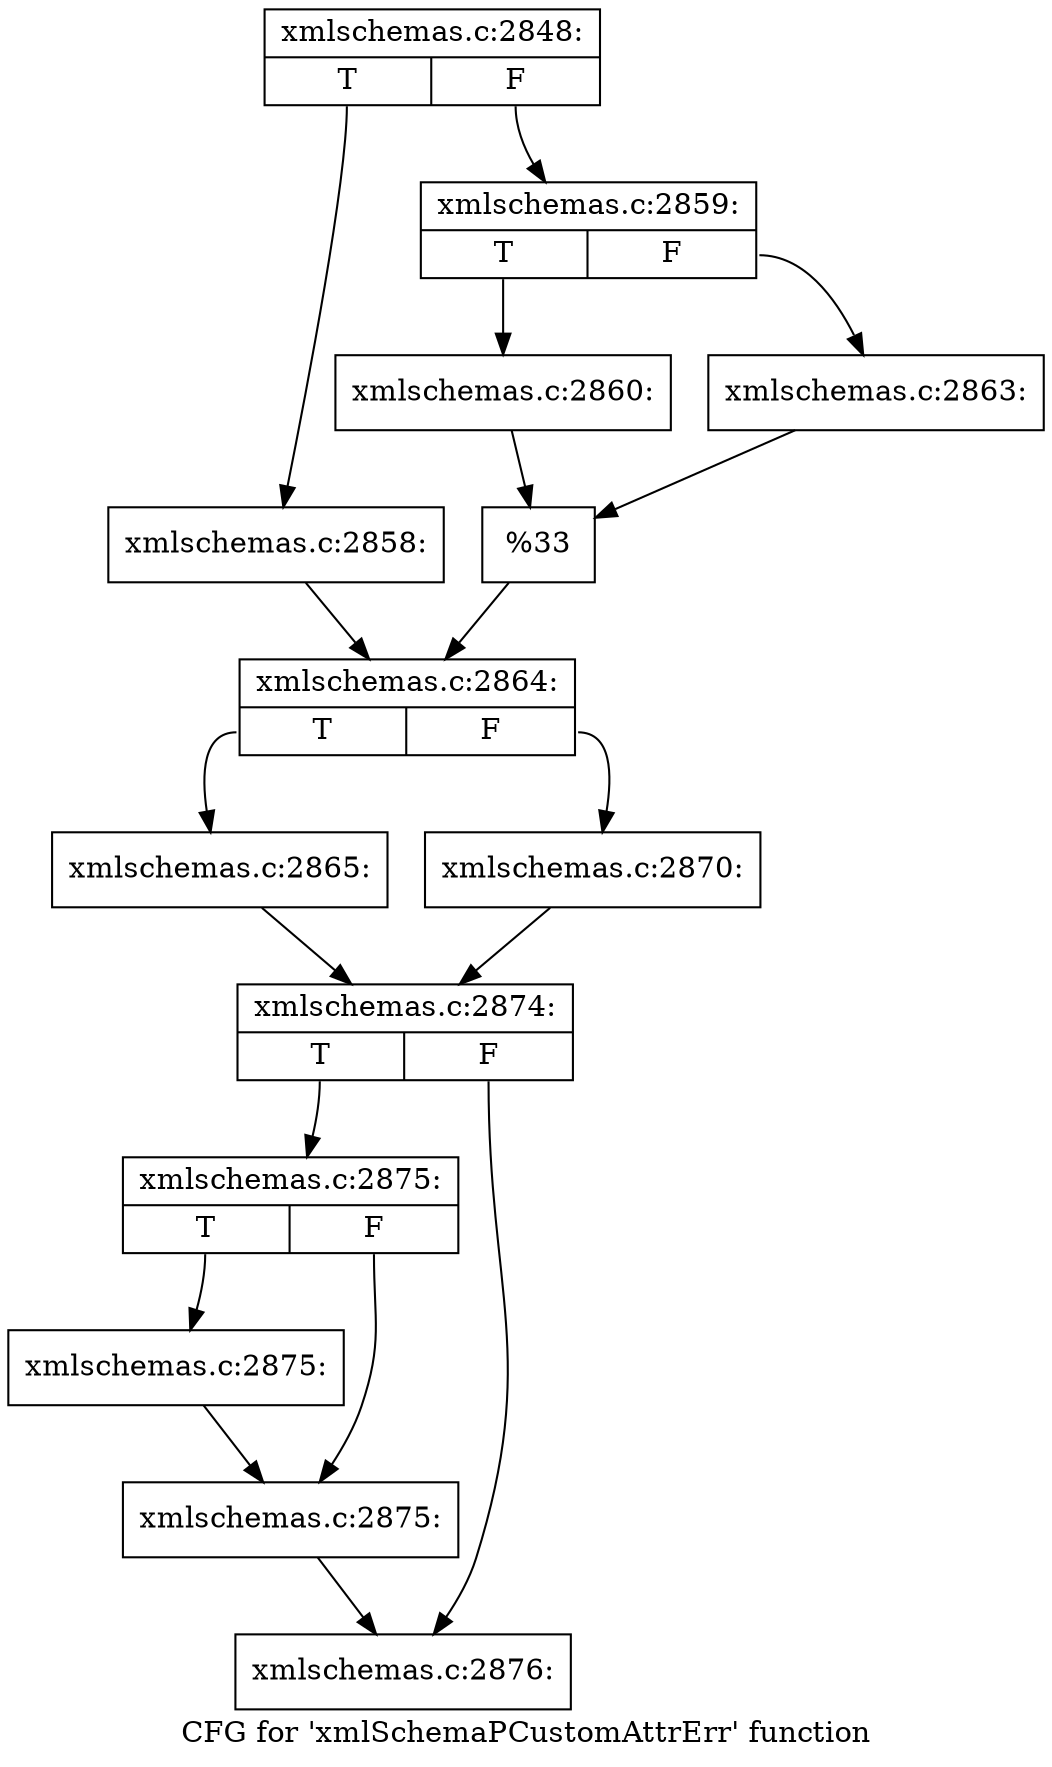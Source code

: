 digraph "CFG for 'xmlSchemaPCustomAttrErr' function" {
	label="CFG for 'xmlSchemaPCustomAttrErr' function";

	Node0x4ea2980 [shape=record,label="{xmlschemas.c:2848:|{<s0>T|<s1>F}}"];
	Node0x4ea2980:s0 -> Node0x4ea8a80;
	Node0x4ea2980:s1 -> Node0x4ea8b20;
	Node0x4ea8a80 [shape=record,label="{xmlschemas.c:2858:}"];
	Node0x4ea8a80 -> Node0x4ea8ad0;
	Node0x4ea8b20 [shape=record,label="{xmlschemas.c:2859:|{<s0>T|<s1>F}}"];
	Node0x4ea8b20:s0 -> Node0x4ea9250;
	Node0x4ea8b20:s1 -> Node0x4ea92f0;
	Node0x4ea9250 [shape=record,label="{xmlschemas.c:2860:}"];
	Node0x4ea9250 -> Node0x4ea92a0;
	Node0x4ea92f0 [shape=record,label="{xmlschemas.c:2863:}"];
	Node0x4ea92f0 -> Node0x4ea92a0;
	Node0x4ea92a0 [shape=record,label="{%33}"];
	Node0x4ea92a0 -> Node0x4ea8ad0;
	Node0x4ea8ad0 [shape=record,label="{xmlschemas.c:2864:|{<s0>T|<s1>F}}"];
	Node0x4ea8ad0:s0 -> Node0x4eaa0d0;
	Node0x4ea8ad0:s1 -> Node0x4eaa170;
	Node0x4eaa0d0 [shape=record,label="{xmlschemas.c:2865:}"];
	Node0x4eaa0d0 -> Node0x4eaa120;
	Node0x4eaa170 [shape=record,label="{xmlschemas.c:2870:}"];
	Node0x4eaa170 -> Node0x4eaa120;
	Node0x4eaa120 [shape=record,label="{xmlschemas.c:2874:|{<s0>T|<s1>F}}"];
	Node0x4eaa120:s0 -> Node0x4eab900;
	Node0x4eaa120:s1 -> Node0x4eab950;
	Node0x4eab900 [shape=record,label="{xmlschemas.c:2875:|{<s0>T|<s1>F}}"];
	Node0x4eab900:s0 -> Node0x4eabc70;
	Node0x4eab900:s1 -> Node0x4eabcc0;
	Node0x4eabc70 [shape=record,label="{xmlschemas.c:2875:}"];
	Node0x4eabc70 -> Node0x4eabcc0;
	Node0x4eabcc0 [shape=record,label="{xmlschemas.c:2875:}"];
	Node0x4eabcc0 -> Node0x4eab950;
	Node0x4eab950 [shape=record,label="{xmlschemas.c:2876:}"];
}
